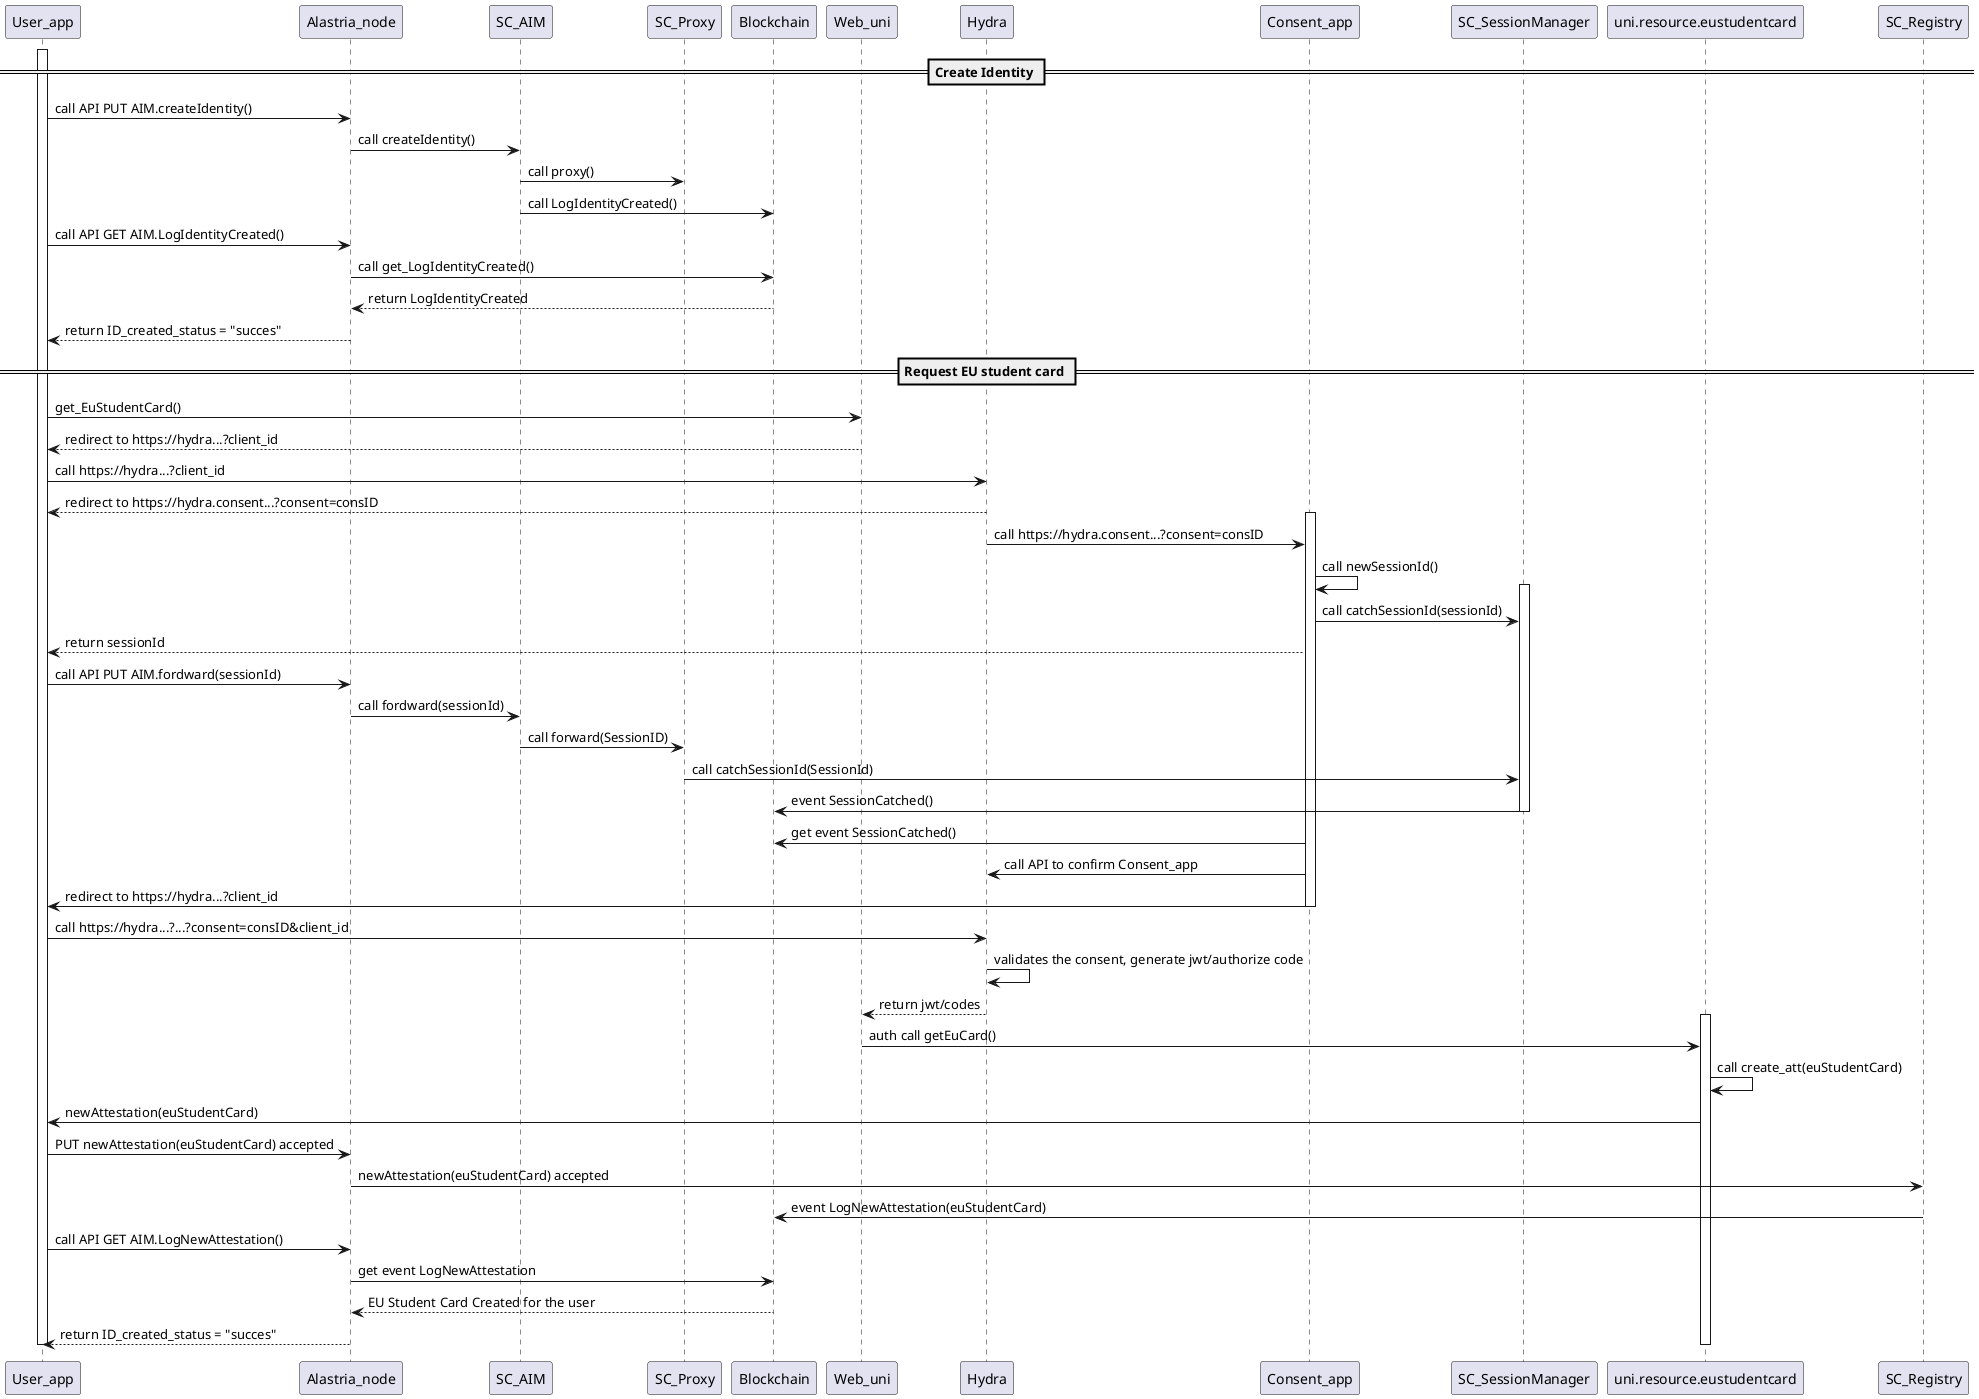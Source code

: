 @startuml
== Create Identity ==
activate User_app
User_app -> Alastria_node: call API PUT AIM.createIdentity()
Alastria_node -> SC_AIM: call createIdentity()
SC_AIM -> SC_Proxy: call proxy()
SC_AIM -> Blockchain: call LogIdentityCreated()
User_app -> Alastria_node: call API GET AIM.LogIdentityCreated()
Alastria_node -> Blockchain: call get_LogIdentityCreated()
Blockchain --> Alastria_node: return LogIdentityCreated
Alastria_node --> User_app: return ID_created_status = "succes"
== Request EU student card ==
User_app -> Web_uni: get_EuStudentCard()
Web_uni --> User_app: redirect to https://hydra...?client_id
User_app -> Hydra: call https://hydra...?client_id
Hydra --> User_app: redirect to https://hydra.consent...?consent=consID
activate Consent_app
Hydra -> Consent_app : call https://hydra.consent...?consent=consID
Consent_app -> Consent_app: call newSessionId()
activate SC_SessionManager
Consent_app -> SC_SessionManager: call catchSessionId(sessionId)
Consent_app --> User_app: return sessionId
User_app -> Alastria_node: call API PUT AIM.fordward(sessionId)
Alastria_node -> SC_AIM: call fordward(sessionId)
SC_AIM -> SC_Proxy: call forward(SessionID)
SC_Proxy -> SC_SessionManager: call catchSessionId(SessionId)
SC_SessionManager -> Blockchain: event SessionCatched()
deactivate SC_SessionManager
Consent_app -> Blockchain: get event SessionCatched()
Consent_app -> Hydra: call API to confirm Consent_app
Consent_app -> User_app: redirect to https://hydra...?client_id
deactivate Consent_app
User_app -> Hydra: call https://hydra...?...?consent=consID&client_id
Hydra -> Hydra: validates the consent, generate jwt/authorize code
Hydra --> Web_uni: return jwt/codes
activate uni.resource.eustudentcard
Web_uni -> uni.resource.eustudentcard: auth call getEuCard()
uni.resource.eustudentcard -> uni.resource.eustudentcard: call create_att(euStudentCard)
uni.resource.eustudentcard -> User_app: newAttestation(euStudentCard)
User_app -> Alastria_node: PUT newAttestation(euStudentCard) accepted
Alastria_node -> SC_Registry: newAttestation(euStudentCard) accepted
SC_Registry -> Blockchain: event LogNewAttestation(euStudentCard)
User_app -> Alastria_node: call API GET AIM.LogNewAttestation()
Alastria_node -> Blockchain: get event LogNewAttestation
Blockchain --> Alastria_node: EU Student Card Created for the user
Alastria_node --> User_app: return ID_created_status = "succes"
deactivate uni.resource.eustudentcard
deactivate User_app
@enduml
